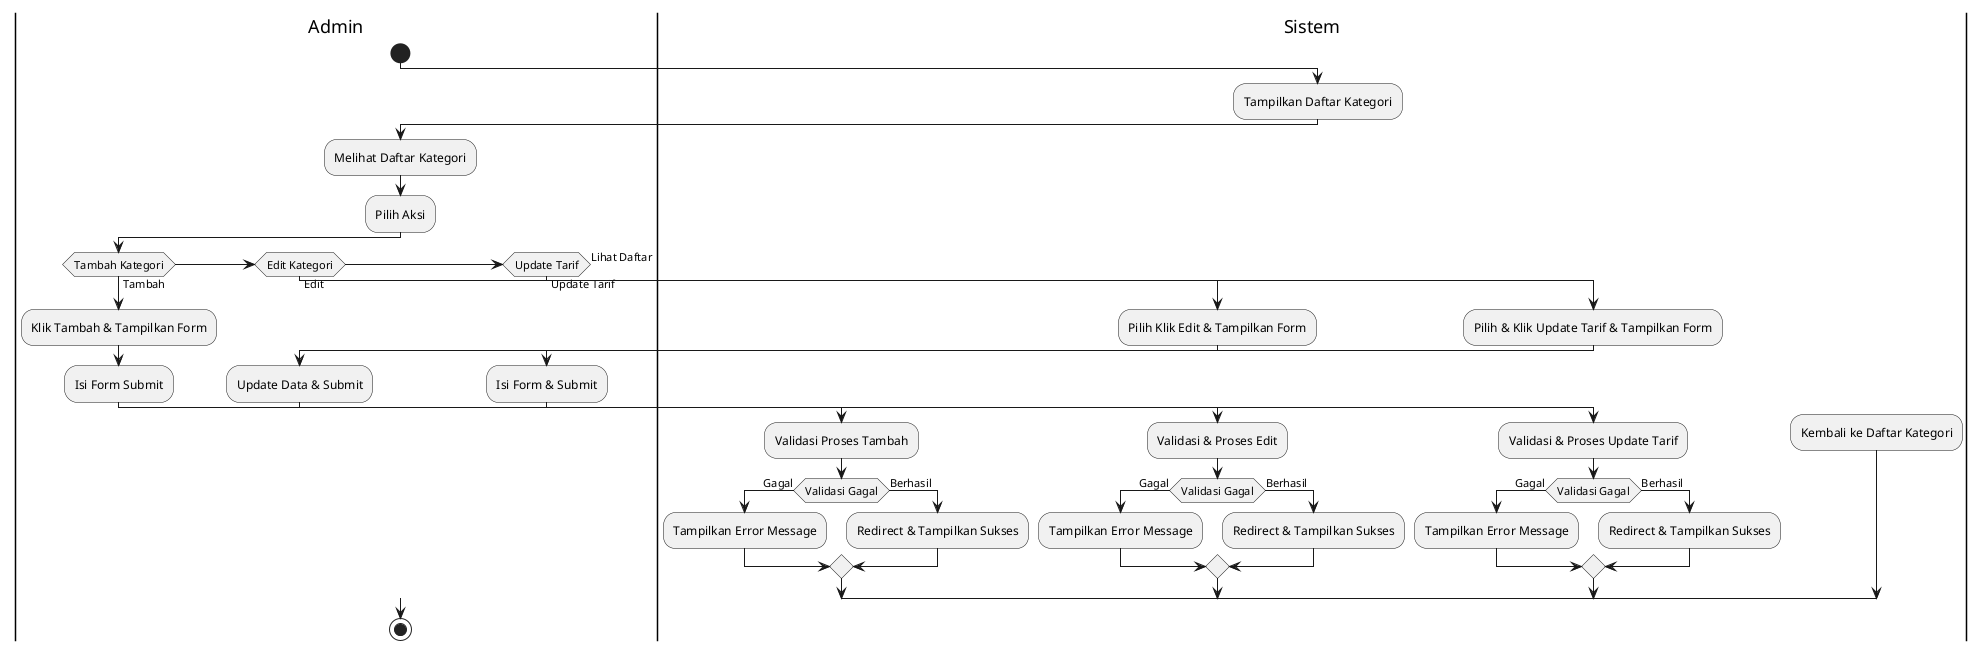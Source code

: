 @startuml Kelola Kategori Santri (Sedikit Lebih Sederhana Lagi)

|Admin|
start

|Sistem|
:Tampilkan Daftar Kategori;

|Admin|
:Melihat Daftar Kategori;
:Pilih Aksi;

if (Tambah Kategori) then (Tambah)
    :Klik Tambah & Tampilkan Form;
    |Admin|
    :Isi Form Submit;
    |Sistem|
    :Validasi Proses Tambah;
    if (Validasi Gagal) then (Gagal)
        :Tampilkan Error Message;
    else (Berhasil)
        :Redirect & Tampilkan Sukses;
    endif
elseif (Edit Kategori) then (Edit)
    :Pilih Klik Edit & Tampilkan Form;
    |Admin|
    :Update Data & Submit;
    |Sistem|
    :Validasi & Proses Edit;
    if (Validasi Gagal) then (Gagal)
        :Tampilkan Error Message;
    else (Berhasil)
        :Redirect & Tampilkan Sukses;
    endif
elseif (Update Tarif) then (Update Tarif)
    :Pilih & Klik Update Tarif & Tampilkan Form;
    |Admin|
    :Isi Form & Submit;
    |Sistem|
    :Validasi & Proses Update Tarif;
    if (Validasi Gagal) then (Gagal)
        :Tampilkan Error Message;
    else (Berhasil)
        :Redirect & Tampilkan Sukses;
    endif
else (Lihat Daftar)
    :Kembali ke Daftar Kategori;
endif

|Admin|
stop

@enduml
